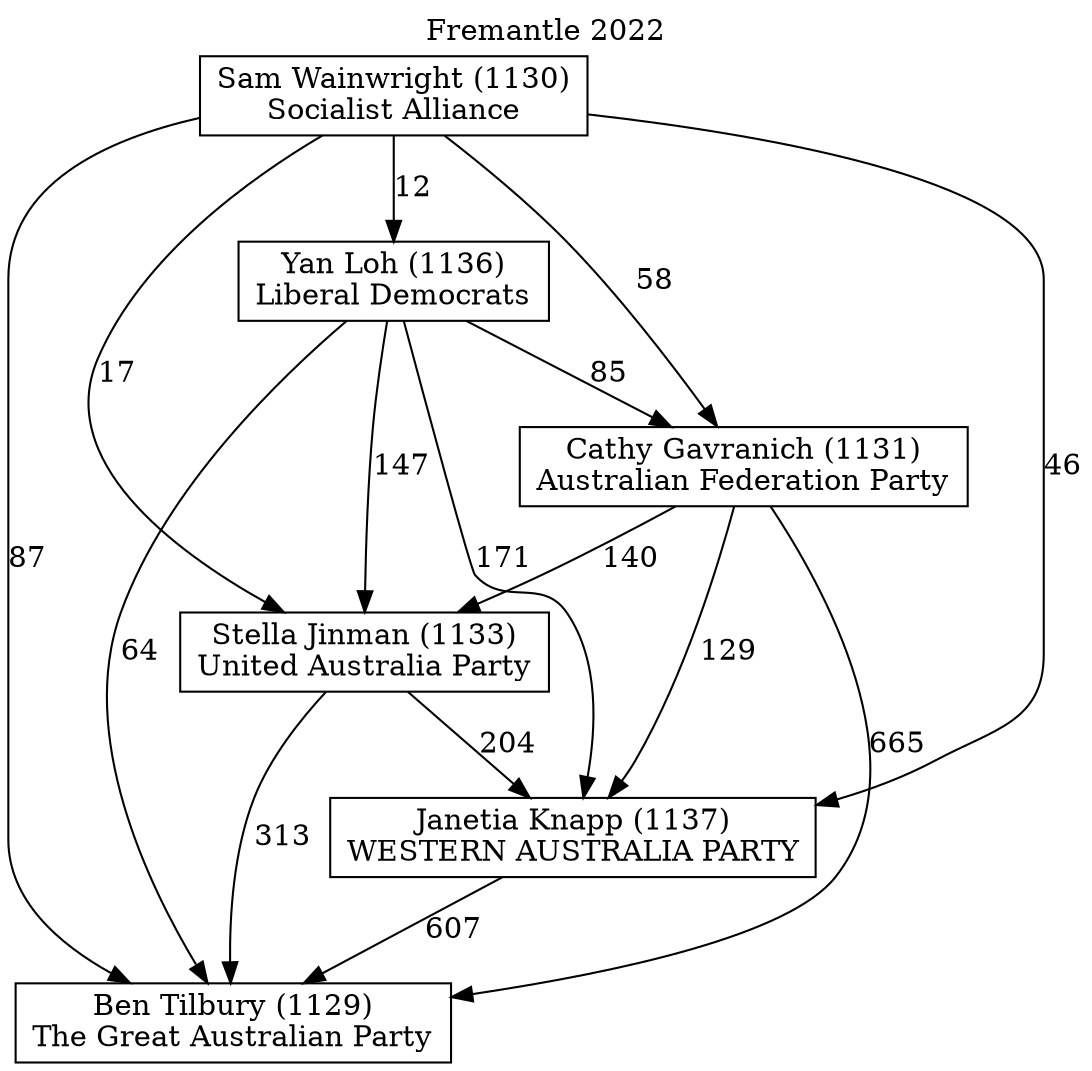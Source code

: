 // House preference flow
digraph "Ben Tilbury (1129)_Fremantle_2022" {
	graph [label="Fremantle 2022" labelloc=t mclimit=10]
	node [shape=box]
	"Yan Loh (1136)" [label="Yan Loh (1136)
Liberal Democrats"]
	"Sam Wainwright (1130)" [label="Sam Wainwright (1130)
Socialist Alliance"]
	"Stella Jinman (1133)" [label="Stella Jinman (1133)
United Australia Party"]
	"Cathy Gavranich (1131)" [label="Cathy Gavranich (1131)
Australian Federation Party"]
	"Janetia Knapp (1137)" [label="Janetia Knapp (1137)
WESTERN AUSTRALIA PARTY"]
	"Ben Tilbury (1129)" [label="Ben Tilbury (1129)
The Great Australian Party"]
	"Yan Loh (1136)" -> "Janetia Knapp (1137)" [label=171]
	"Sam Wainwright (1130)" -> "Ben Tilbury (1129)" [label=87]
	"Cathy Gavranich (1131)" -> "Ben Tilbury (1129)" [label=665]
	"Cathy Gavranich (1131)" -> "Stella Jinman (1133)" [label=140]
	"Sam Wainwright (1130)" -> "Cathy Gavranich (1131)" [label=58]
	"Yan Loh (1136)" -> "Cathy Gavranich (1131)" [label=85]
	"Stella Jinman (1133)" -> "Janetia Knapp (1137)" [label=204]
	"Yan Loh (1136)" -> "Ben Tilbury (1129)" [label=64]
	"Sam Wainwright (1130)" -> "Stella Jinman (1133)" [label=17]
	"Yan Loh (1136)" -> "Stella Jinman (1133)" [label=147]
	"Sam Wainwright (1130)" -> "Janetia Knapp (1137)" [label=46]
	"Cathy Gavranich (1131)" -> "Janetia Knapp (1137)" [label=129]
	"Stella Jinman (1133)" -> "Ben Tilbury (1129)" [label=313]
	"Janetia Knapp (1137)" -> "Ben Tilbury (1129)" [label=607]
	"Sam Wainwright (1130)" -> "Yan Loh (1136)" [label=12]
}
